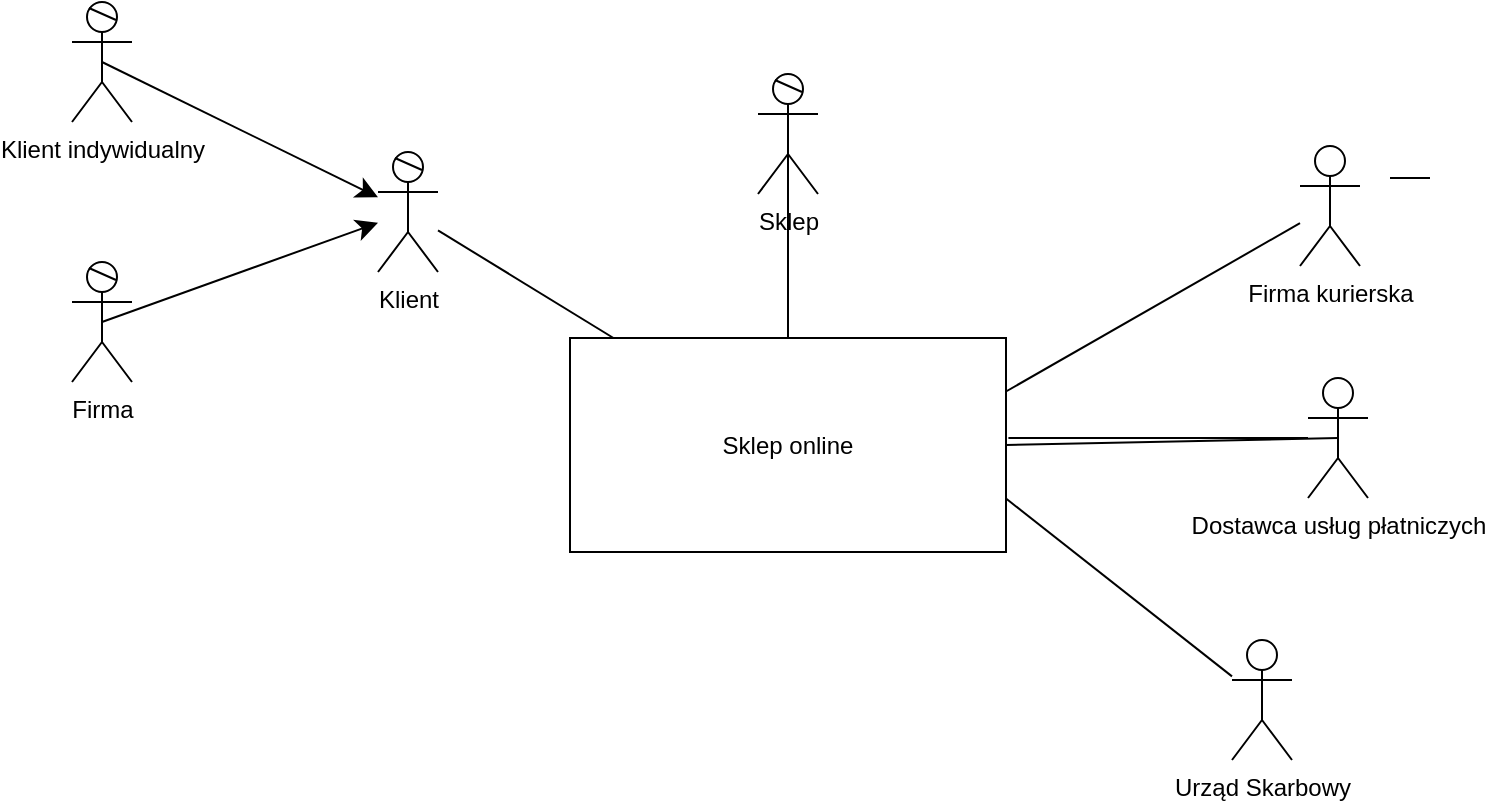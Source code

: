 <mxfile version="24.0.5" type="github">
  <diagram name="Strona-1" id="ZoOaYBad7xFaz_XUg63a">
    <mxGraphModel dx="973" dy="709" grid="0" gridSize="10" guides="1" tooltips="1" connect="1" arrows="1" fold="1" page="0" pageScale="1" pageWidth="827" pageHeight="1169" math="0" shadow="0">
      <root>
        <mxCell id="0" />
        <mxCell id="1" parent="0" />
        <mxCell id="sJ3ob-M2Ibpyx85hrxos-2" value="Sklep online" style="rounded=0;whiteSpace=wrap;html=1;" parent="1" vertex="1">
          <mxGeometry x="-18" y="164" width="218" height="107" as="geometry" />
        </mxCell>
        <mxCell id="7EFNytnHGQ0_W6b1Xi3p-1" value="Urząd Skarbowy" style="shape=umlActor;verticalLabelPosition=bottom;verticalAlign=top;html=1;" vertex="1" parent="1">
          <mxGeometry x="313" y="315" width="30" height="60" as="geometry" />
        </mxCell>
        <mxCell id="O7rvW5BfAkr5wN-oJkgA-1" value="Klient" style="shape=umlActor;verticalLabelPosition=bottom;verticalAlign=top;html=1;outlineConnect=0;" vertex="1" parent="1">
          <mxGeometry x="-114" y="71" width="30" height="60" as="geometry" />
        </mxCell>
        <mxCell id="7EFNytnHGQ0_W6b1Xi3p-2" style="rounded=0;orthogonalLoop=1;jettySize=auto;html=1;entryX=1;entryY=0.75;entryDx=0;entryDy=0;endArrow=none;endFill=0;" edge="1" parent="1" source="7EFNytnHGQ0_W6b1Xi3p-1" target="sJ3ob-M2Ibpyx85hrxos-2">
          <mxGeometry relative="1" as="geometry" />
        </mxCell>
        <mxCell id="O7rvW5BfAkr5wN-oJkgA-2" value="" style="endArrow=none;html=1;rounded=0;fontSize=12;startSize=8;endSize=8;curved=1;" edge="1" parent="1">
          <mxGeometry width="50" height="50" relative="1" as="geometry">
            <mxPoint x="-105.5" y="74" as="sourcePoint" />
            <mxPoint x="-92" y="80" as="targetPoint" />
          </mxGeometry>
        </mxCell>
        <mxCell id="7EFNytnHGQ0_W6b1Xi3p-4" style="rounded=0;orthogonalLoop=1;jettySize=auto;html=1;entryX=1;entryY=0.25;entryDx=0;entryDy=0;endArrow=none;endFill=0;" edge="1" parent="1" source="7EFNytnHGQ0_W6b1Xi3p-3" target="sJ3ob-M2Ibpyx85hrxos-2">
          <mxGeometry relative="1" as="geometry" />
        </mxCell>
        <mxCell id="O7rvW5BfAkr5wN-oJkgA-8" value="Klient indywidualny" style="shape=umlActor;verticalLabelPosition=bottom;verticalAlign=top;html=1;outlineConnect=0;" vertex="1" parent="1">
          <mxGeometry x="-267" y="-4" width="30" height="60" as="geometry" />
        </mxCell>
        <mxCell id="7EFNytnHGQ0_W6b1Xi3p-3" value="Firma kurierska" style="shape=umlActor;verticalLabelPosition=bottom;verticalAlign=top;html=1;" vertex="1" parent="1">
          <mxGeometry x="347" y="68" width="30" height="60" as="geometry" />
        </mxCell>
        <mxCell id="O7rvW5BfAkr5wN-oJkgA-9" value="" style="endArrow=none;html=1;rounded=0;fontSize=12;startSize=8;endSize=8;curved=1;" edge="1" parent="1">
          <mxGeometry width="50" height="50" relative="1" as="geometry">
            <mxPoint x="-258.5" y="-1" as="sourcePoint" />
            <mxPoint x="-245" y="5" as="targetPoint" />
          </mxGeometry>
        </mxCell>
        <mxCell id="7EFNytnHGQ0_W6b1Xi3p-6" style="rounded=0;orthogonalLoop=1;jettySize=auto;html=1;endArrow=none;endFill=0;" edge="1" parent="1" source="7EFNytnHGQ0_W6b1Xi3p-5">
          <mxGeometry relative="1" as="geometry">
            <mxPoint x="201.2" y="214" as="targetPoint" />
          </mxGeometry>
        </mxCell>
        <mxCell id="7EFNytnHGQ0_W6b1Xi3p-5" value="Dostawca usług płatniczych" style="shape=umlActor;verticalLabelPosition=bottom;verticalAlign=top;html=1;" vertex="1" parent="1">
          <mxGeometry x="351" y="184" width="30" height="60" as="geometry" />
        </mxCell>
        <mxCell id="O7rvW5BfAkr5wN-oJkgA-10" value="" style="endArrow=classic;html=1;rounded=0;fontSize=12;startSize=8;endSize=8;curved=1;exitX=0.5;exitY=0.5;exitDx=0;exitDy=0;exitPerimeter=0;" edge="1" parent="1" source="O7rvW5BfAkr5wN-oJkgA-8" target="O7rvW5BfAkr5wN-oJkgA-1">
          <mxGeometry width="50" height="50" relative="1" as="geometry">
            <mxPoint x="-104" y="126" as="sourcePoint" />
            <mxPoint x="-54" y="76" as="targetPoint" />
          </mxGeometry>
        </mxCell>
        <mxCell id="O7rvW5BfAkr5wN-oJkgA-11" value="Firma" style="shape=umlActor;verticalLabelPosition=bottom;verticalAlign=top;html=1;outlineConnect=0;" vertex="1" parent="1">
          <mxGeometry x="-267" y="126" width="30" height="60" as="geometry" />
        </mxCell>
        <mxCell id="O7rvW5BfAkr5wN-oJkgA-12" value="" style="endArrow=none;html=1;rounded=0;fontSize=12;startSize=8;endSize=8;curved=1;" edge="1" parent="1">
          <mxGeometry width="50" height="50" relative="1" as="geometry">
            <mxPoint x="-258.5" y="129" as="sourcePoint" />
            <mxPoint x="-245" y="135" as="targetPoint" />
          </mxGeometry>
        </mxCell>
        <mxCell id="O7rvW5BfAkr5wN-oJkgA-13" value="" style="endArrow=classic;html=1;rounded=0;fontSize=12;startSize=8;endSize=8;curved=1;exitX=0.5;exitY=0.5;exitDx=0;exitDy=0;exitPerimeter=0;" edge="1" parent="1" source="O7rvW5BfAkr5wN-oJkgA-11" target="O7rvW5BfAkr5wN-oJkgA-1">
          <mxGeometry width="50" height="50" relative="1" as="geometry">
            <mxPoint x="-82" y="185" as="sourcePoint" />
            <mxPoint x="-32" y="135" as="targetPoint" />
          </mxGeometry>
        </mxCell>
        <mxCell id="O7rvW5BfAkr5wN-oJkgA-14" value="" style="endArrow=none;html=1;rounded=0;fontSize=12;startSize=8;endSize=8;curved=1;" edge="1" parent="1" source="O7rvW5BfAkr5wN-oJkgA-1" target="sJ3ob-M2Ibpyx85hrxos-2">
          <mxGeometry width="50" height="50" relative="1" as="geometry">
            <mxPoint x="-82" y="185" as="sourcePoint" />
            <mxPoint x="-32" y="135" as="targetPoint" />
          </mxGeometry>
        </mxCell>
        <mxCell id="7EFNytnHGQ0_W6b1Xi3p-7" value="" style="line;strokeWidth=1;fillColor=none;align=left;verticalAlign=middle;spacingTop=-1;spacingLeft=3;spacingRight=3;rotatable=0;labelPosition=right;points=[];portConstraint=eastwest;strokeColor=inherit;" vertex="1" parent="1">
          <mxGeometry x="392" y="80" width="20" height="8" as="geometry" />
        </mxCell>
        <mxCell id="42xUHAc5Yd9nJGF1ZmCK-1" value="" style="endArrow=none;html=1;rounded=0;entryX=0.5;entryY=0.5;entryDx=0;entryDy=0;entryPerimeter=0;exitX=1;exitY=0.5;exitDx=0;exitDy=0;" edge="1" parent="1" source="sJ3ob-M2Ibpyx85hrxos-2" target="7EFNytnHGQ0_W6b1Xi3p-5">
          <mxGeometry width="50" height="50" relative="1" as="geometry">
            <mxPoint x="43" y="322" as="sourcePoint" />
            <mxPoint x="93" y="272" as="targetPoint" />
          </mxGeometry>
        </mxCell>
        <mxCell id="42xUHAc5Yd9nJGF1ZmCK-2" value="Sklep" style="shape=umlActor;verticalLabelPosition=bottom;verticalAlign=top;html=1;outlineConnect=0;" vertex="1" parent="1">
          <mxGeometry x="76" y="32" width="30" height="60" as="geometry" />
        </mxCell>
        <mxCell id="42xUHAc5Yd9nJGF1ZmCK-3" value="" style="endArrow=none;html=1;rounded=0;fontSize=12;startSize=8;endSize=8;curved=1;" edge="1" parent="1">
          <mxGeometry width="50" height="50" relative="1" as="geometry">
            <mxPoint x="84.5" y="35" as="sourcePoint" />
            <mxPoint x="98" y="41" as="targetPoint" />
          </mxGeometry>
        </mxCell>
        <mxCell id="42xUHAc5Yd9nJGF1ZmCK-5" value="" style="endArrow=none;html=1;rounded=0;entryX=0.5;entryY=0.5;entryDx=0;entryDy=0;entryPerimeter=0;exitX=0.5;exitY=0;exitDx=0;exitDy=0;" edge="1" parent="1" source="sJ3ob-M2Ibpyx85hrxos-2" target="42xUHAc5Yd9nJGF1ZmCK-2">
          <mxGeometry width="50" height="50" relative="1" as="geometry">
            <mxPoint x="73" y="380" as="sourcePoint" />
            <mxPoint x="123" y="330" as="targetPoint" />
          </mxGeometry>
        </mxCell>
      </root>
    </mxGraphModel>
  </diagram>
</mxfile>
